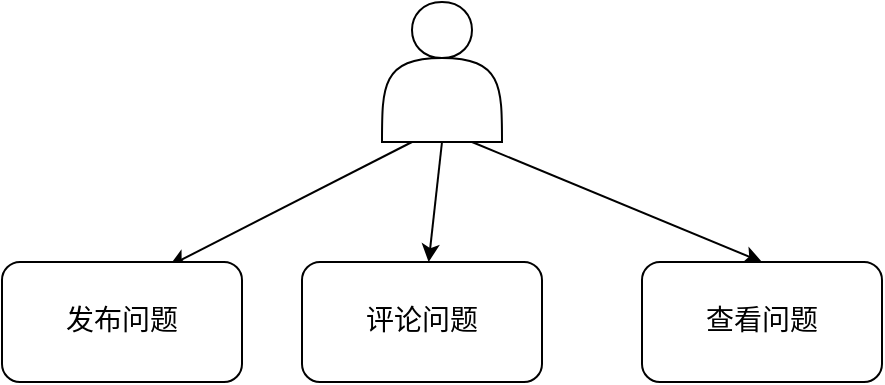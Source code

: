 <mxfile>
    <diagram id="KqRbfefHGfx7pBv7_cuA" name="第 1 页">
        <mxGraphModel dx="652" dy="561" grid="1" gridSize="10" guides="1" tooltips="1" connect="1" arrows="1" fold="1" page="1" pageScale="1" pageWidth="827" pageHeight="1169" math="0" shadow="0">
            <root>
                <mxCell id="0"/>
                <mxCell id="1" parent="0"/>
                <mxCell id="12" style="edgeStyle=none;html=1;exitX=0.25;exitY=1;exitDx=0;exitDy=0;entryX=0.697;entryY=0.033;entryDx=0;entryDy=0;entryPerimeter=0;fontFamily=Georgia;fontSize=14;" edge="1" parent="1" source="8" target="9">
                    <mxGeometry relative="1" as="geometry"/>
                </mxCell>
                <mxCell id="13" style="edgeStyle=none;html=1;exitX=0.5;exitY=1;exitDx=0;exitDy=0;fontFamily=Georgia;fontSize=14;" edge="1" parent="1" source="8" target="10">
                    <mxGeometry relative="1" as="geometry"/>
                </mxCell>
                <mxCell id="14" style="edgeStyle=none;html=1;exitX=0.75;exitY=1;exitDx=0;exitDy=0;entryX=0.5;entryY=0;entryDx=0;entryDy=0;fontFamily=Georgia;fontSize=14;" edge="1" parent="1" source="8" target="11">
                    <mxGeometry relative="1" as="geometry"/>
                </mxCell>
                <mxCell id="8" value="" style="shape=actor;whiteSpace=wrap;html=1;fontFamily=Georgia;fontSize=14;" vertex="1" parent="1">
                    <mxGeometry x="270" y="70" width="60" height="70" as="geometry"/>
                </mxCell>
                <mxCell id="9" value="发布问题" style="rounded=1;whiteSpace=wrap;html=1;fontFamily=Georgia;fontSize=14;" vertex="1" parent="1">
                    <mxGeometry x="80" y="200" width="120" height="60" as="geometry"/>
                </mxCell>
                <mxCell id="10" value="评论问题" style="rounded=1;whiteSpace=wrap;html=1;fontFamily=Georgia;fontSize=14;" vertex="1" parent="1">
                    <mxGeometry x="230" y="200" width="120" height="60" as="geometry"/>
                </mxCell>
                <mxCell id="11" value="查看问题" style="rounded=1;whiteSpace=wrap;html=1;fontFamily=Georgia;fontSize=14;" vertex="1" parent="1">
                    <mxGeometry x="400" y="200" width="120" height="60" as="geometry"/>
                </mxCell>
            </root>
        </mxGraphModel>
    </diagram>
</mxfile>